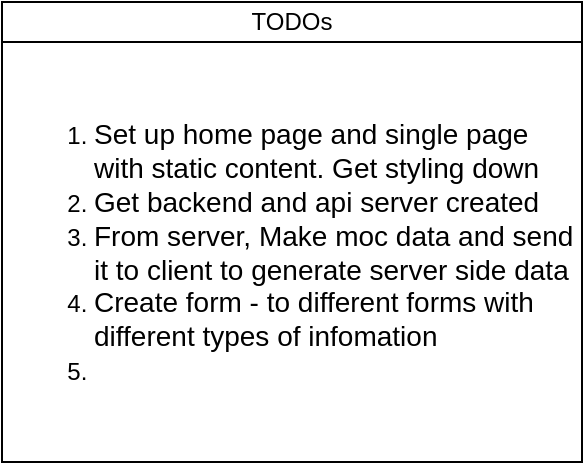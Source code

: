 <mxfile>
    <diagram id="ZgVu86gWnu7ZundjmpzK" name="Page-1">
        <mxGraphModel dx="517" dy="538" grid="1" gridSize="10" guides="1" tooltips="1" connect="1" arrows="1" fold="1" page="1" pageScale="1" pageWidth="850" pageHeight="1100" math="0" shadow="0">
            <root>
                <mxCell id="0"/>
                <mxCell id="1" parent="0"/>
                <mxCell id="3" value="TODOs" style="swimlane;fontStyle=0;childLayout=stackLayout;horizontal=1;startSize=20;horizontalStack=0;resizeParent=1;resizeParentMax=0;resizeLast=0;collapsible=1;marginBottom=0;whiteSpace=wrap;html=1;strokeColor=default;" vertex="1" parent="1">
                    <mxGeometry x="80" y="150" width="290" height="230" as="geometry"/>
                </mxCell>
                <mxCell id="4" value="&lt;ol&gt;&lt;li&gt;&lt;font style=&quot;font-size: 14px;&quot;&gt;Set up home page and single page with static content. Get styling down&lt;/font&gt;&lt;/li&gt;&lt;li&gt;&lt;font style=&quot;font-size: 14px;&quot;&gt;Get backend and api server created&lt;/font&gt;&lt;/li&gt;&lt;li&gt;&lt;font style=&quot;font-size: 14px;&quot;&gt;From server, Make moc data and send it to client to generate server side data&lt;/font&gt;&lt;/li&gt;&lt;li&gt;&lt;font style=&quot;font-size: 14px;&quot;&gt;Create form - to different forms with different types of infomation&lt;/font&gt;&lt;/li&gt;&lt;li&gt;&lt;font style=&quot;font-size: 14px;&quot;&gt;&lt;br&gt;&lt;/font&gt;&lt;/li&gt;&lt;/ol&gt;" style="text;strokeColor=default;fillColor=none;align=left;verticalAlign=middle;spacingLeft=4;spacingRight=4;overflow=hidden;points=[[0,0.5],[1,0.5]];portConstraint=eastwest;rotatable=0;whiteSpace=wrap;html=1;" vertex="1" parent="3">
                    <mxGeometry y="20" width="290" height="210" as="geometry"/>
                </mxCell>
            </root>
        </mxGraphModel>
    </diagram>
</mxfile>